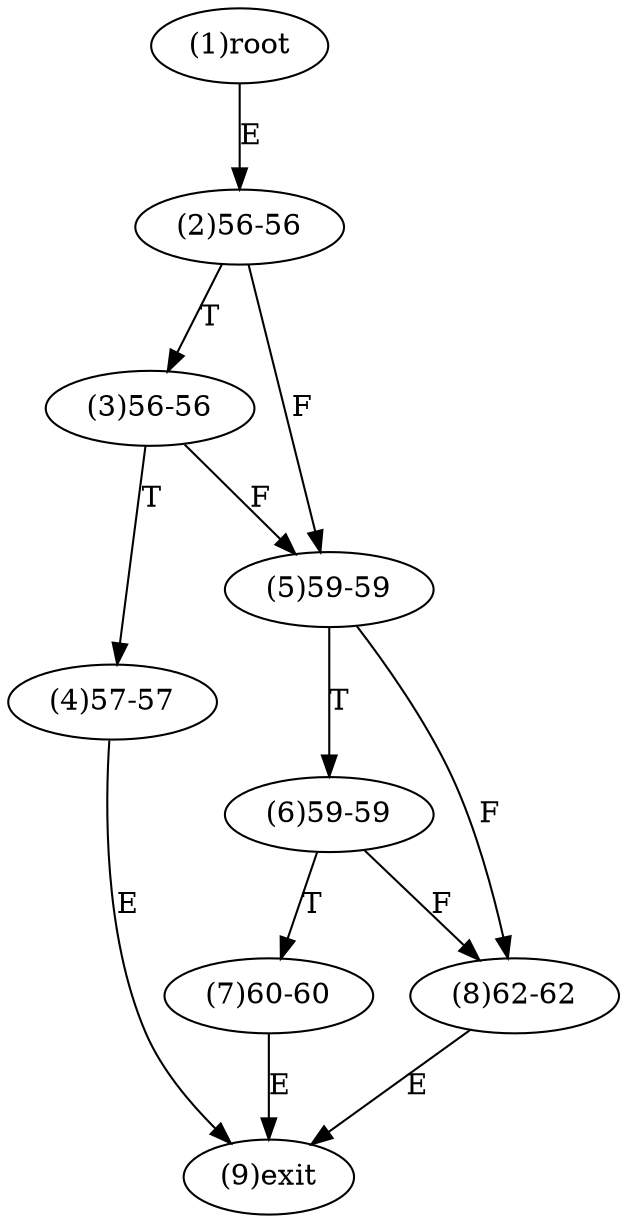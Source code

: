 digraph "" { 
1[ label="(1)root"];
2[ label="(2)56-56"];
3[ label="(3)56-56"];
4[ label="(4)57-57"];
5[ label="(5)59-59"];
6[ label="(6)59-59"];
7[ label="(7)60-60"];
8[ label="(8)62-62"];
9[ label="(9)exit"];
1->2[ label="E"];
2->5[ label="F"];
2->3[ label="T"];
3->5[ label="F"];
3->4[ label="T"];
4->9[ label="E"];
5->8[ label="F"];
5->6[ label="T"];
6->8[ label="F"];
6->7[ label="T"];
7->9[ label="E"];
8->9[ label="E"];
}